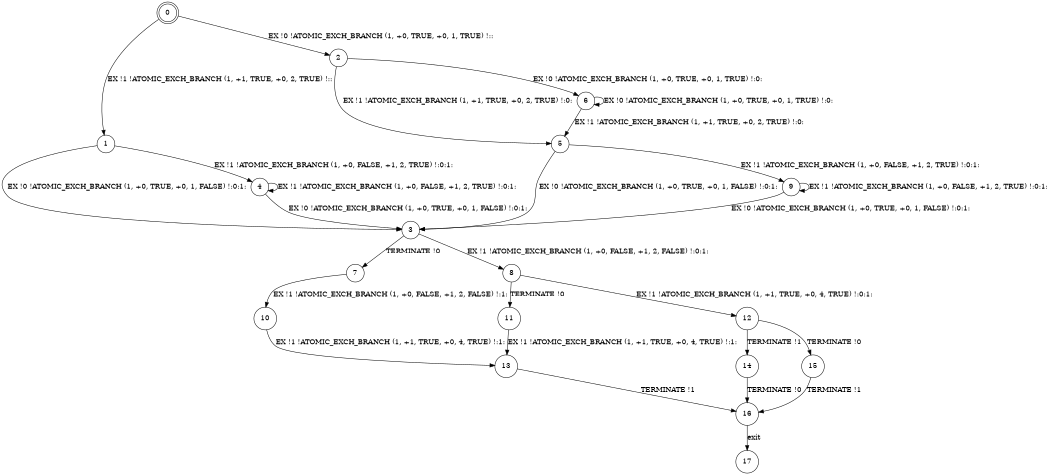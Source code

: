 digraph BCG {
size = "7, 10.5";
center = TRUE;
node [shape = circle];
0 [peripheries = 2];
0 -> 1 [label = "EX !1 !ATOMIC_EXCH_BRANCH (1, +1, TRUE, +0, 2, TRUE) !::"];
0 -> 2 [label = "EX !0 !ATOMIC_EXCH_BRANCH (1, +0, TRUE, +0, 1, TRUE) !::"];
1 -> 3 [label = "EX !0 !ATOMIC_EXCH_BRANCH (1, +0, TRUE, +0, 1, FALSE) !:0:1:"];
1 -> 4 [label = "EX !1 !ATOMIC_EXCH_BRANCH (1, +0, FALSE, +1, 2, TRUE) !:0:1:"];
2 -> 5 [label = "EX !1 !ATOMIC_EXCH_BRANCH (1, +1, TRUE, +0, 2, TRUE) !:0:"];
2 -> 6 [label = "EX !0 !ATOMIC_EXCH_BRANCH (1, +0, TRUE, +0, 1, TRUE) !:0:"];
3 -> 7 [label = "TERMINATE !0"];
3 -> 8 [label = "EX !1 !ATOMIC_EXCH_BRANCH (1, +0, FALSE, +1, 2, FALSE) !:0:1:"];
4 -> 3 [label = "EX !0 !ATOMIC_EXCH_BRANCH (1, +0, TRUE, +0, 1, FALSE) !:0:1:"];
4 -> 4 [label = "EX !1 !ATOMIC_EXCH_BRANCH (1, +0, FALSE, +1, 2, TRUE) !:0:1:"];
5 -> 9 [label = "EX !1 !ATOMIC_EXCH_BRANCH (1, +0, FALSE, +1, 2, TRUE) !:0:1:"];
5 -> 3 [label = "EX !0 !ATOMIC_EXCH_BRANCH (1, +0, TRUE, +0, 1, FALSE) !:0:1:"];
6 -> 5 [label = "EX !1 !ATOMIC_EXCH_BRANCH (1, +1, TRUE, +0, 2, TRUE) !:0:"];
6 -> 6 [label = "EX !0 !ATOMIC_EXCH_BRANCH (1, +0, TRUE, +0, 1, TRUE) !:0:"];
7 -> 10 [label = "EX !1 !ATOMIC_EXCH_BRANCH (1, +0, FALSE, +1, 2, FALSE) !:1:"];
8 -> 11 [label = "TERMINATE !0"];
8 -> 12 [label = "EX !1 !ATOMIC_EXCH_BRANCH (1, +1, TRUE, +0, 4, TRUE) !:0:1:"];
9 -> 9 [label = "EX !1 !ATOMIC_EXCH_BRANCH (1, +0, FALSE, +1, 2, TRUE) !:0:1:"];
9 -> 3 [label = "EX !0 !ATOMIC_EXCH_BRANCH (1, +0, TRUE, +0, 1, FALSE) !:0:1:"];
10 -> 13 [label = "EX !1 !ATOMIC_EXCH_BRANCH (1, +1, TRUE, +0, 4, TRUE) !:1:"];
11 -> 13 [label = "EX !1 !ATOMIC_EXCH_BRANCH (1, +1, TRUE, +0, 4, TRUE) !:1:"];
12 -> 14 [label = "TERMINATE !1"];
12 -> 15 [label = "TERMINATE !0"];
13 -> 16 [label = "TERMINATE !1"];
14 -> 16 [label = "TERMINATE !0"];
15 -> 16 [label = "TERMINATE !1"];
16 -> 17 [label = "exit"];
}
